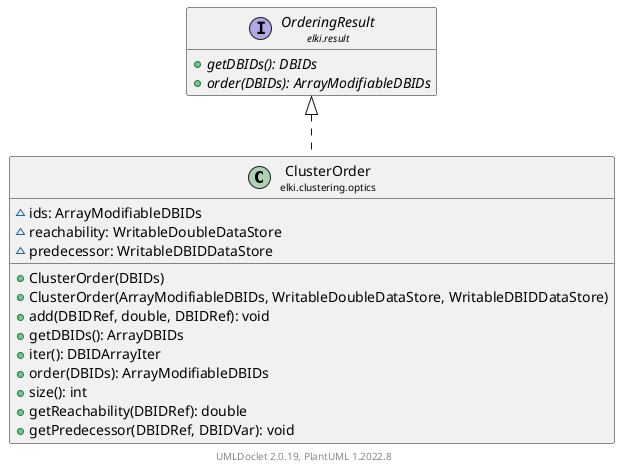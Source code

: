 @startuml
    remove .*\.(Instance|Par|Parameterizer|Factory)$
    set namespaceSeparator none
    hide empty fields
    hide empty methods

    class "<size:14>ClusterOrder\n<size:10>elki.clustering.optics" as elki.clustering.optics.ClusterOrder [[ClusterOrder.html]] {
        ~ids: ArrayModifiableDBIDs
        ~reachability: WritableDoubleDataStore
        ~predecessor: WritableDBIDDataStore
        +ClusterOrder(DBIDs)
        +ClusterOrder(ArrayModifiableDBIDs, WritableDoubleDataStore, WritableDBIDDataStore)
        +add(DBIDRef, double, DBIDRef): void
        +getDBIDs(): ArrayDBIDs
        +iter(): DBIDArrayIter
        +order(DBIDs): ArrayModifiableDBIDs
        +size(): int
        +getReachability(DBIDRef): double
        +getPredecessor(DBIDRef, DBIDVar): void
    }

    interface "<size:14>OrderingResult\n<size:10>elki.result" as elki.result.OrderingResult [[../../result/OrderingResult.html]] {
        {abstract} +getDBIDs(): DBIDs
        {abstract} +order(DBIDs): ArrayModifiableDBIDs
    }

    elki.result.OrderingResult <|.. elki.clustering.optics.ClusterOrder

    center footer UMLDoclet 2.0.19, PlantUML 1.2022.8
@enduml
